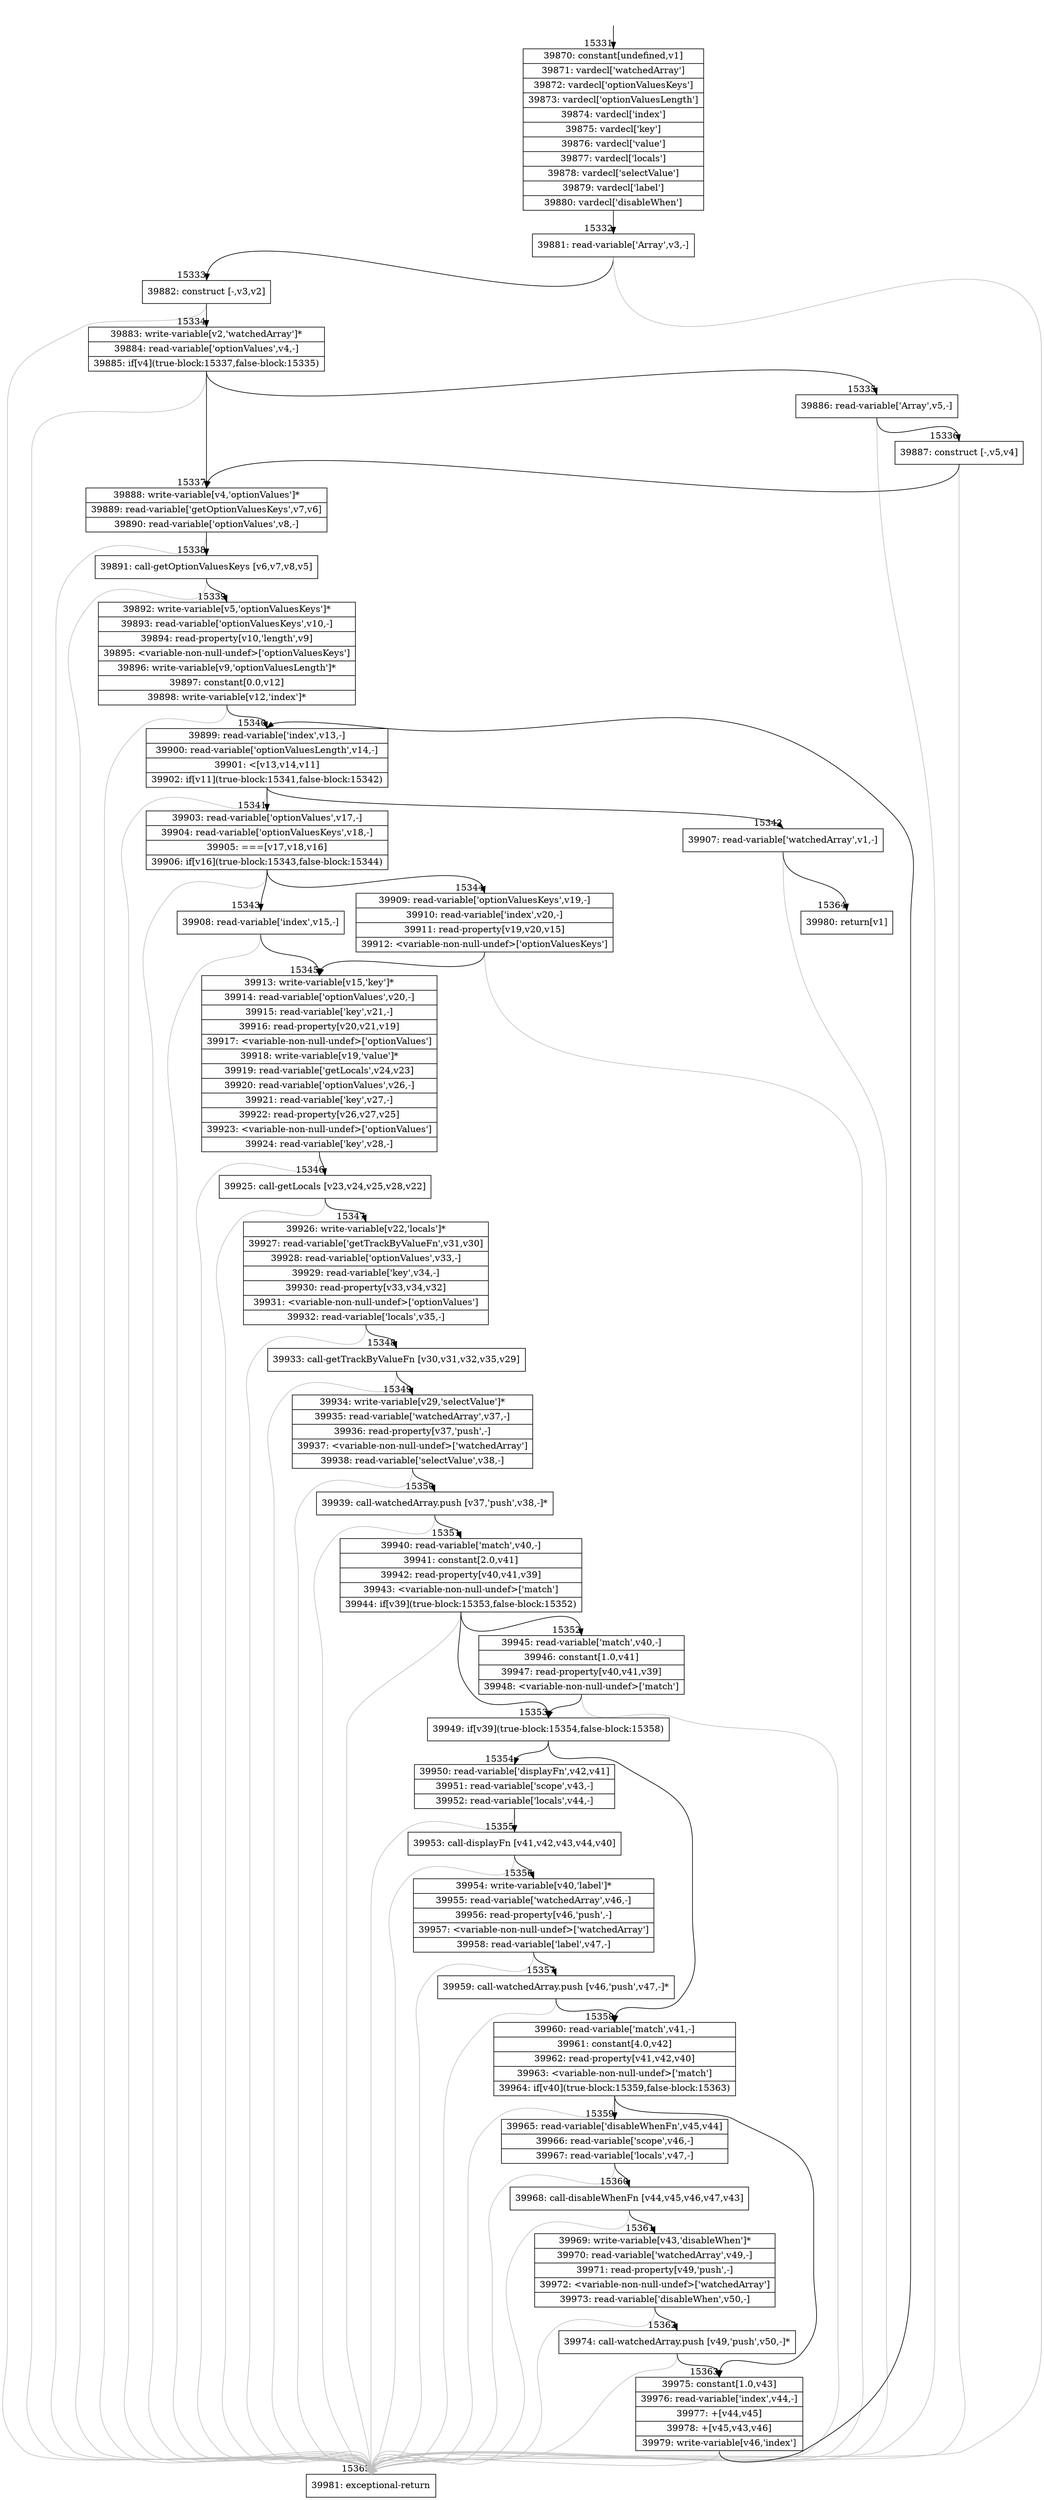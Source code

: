 digraph {
rankdir="TD"
BB_entry1237[shape=none,label=""];
BB_entry1237 -> BB15331 [tailport=s, headport=n, headlabel="    15331"]
BB15331 [shape=record label="{39870: constant[undefined,v1]|39871: vardecl['watchedArray']|39872: vardecl['optionValuesKeys']|39873: vardecl['optionValuesLength']|39874: vardecl['index']|39875: vardecl['key']|39876: vardecl['value']|39877: vardecl['locals']|39878: vardecl['selectValue']|39879: vardecl['label']|39880: vardecl['disableWhen']}" ] 
BB15331 -> BB15332 [tailport=s, headport=n, headlabel="      15332"]
BB15332 [shape=record label="{39881: read-variable['Array',v3,-]}" ] 
BB15332 -> BB15333 [tailport=s, headport=n, headlabel="      15333"]
BB15332 -> BB15365 [tailport=s, headport=n, color=gray, headlabel="      15365"]
BB15333 [shape=record label="{39882: construct [-,v3,v2]}" ] 
BB15333 -> BB15334 [tailport=s, headport=n, headlabel="      15334"]
BB15333 -> BB15365 [tailport=s, headport=n, color=gray]
BB15334 [shape=record label="{39883: write-variable[v2,'watchedArray']*|39884: read-variable['optionValues',v4,-]|39885: if[v4](true-block:15337,false-block:15335)}" ] 
BB15334 -> BB15337 [tailport=s, headport=n, headlabel="      15337"]
BB15334 -> BB15335 [tailport=s, headport=n, headlabel="      15335"]
BB15334 -> BB15365 [tailport=s, headport=n, color=gray]
BB15335 [shape=record label="{39886: read-variable['Array',v5,-]}" ] 
BB15335 -> BB15336 [tailport=s, headport=n, headlabel="      15336"]
BB15335 -> BB15365 [tailport=s, headport=n, color=gray]
BB15336 [shape=record label="{39887: construct [-,v5,v4]}" ] 
BB15336 -> BB15337 [tailport=s, headport=n]
BB15336 -> BB15365 [tailport=s, headport=n, color=gray]
BB15337 [shape=record label="{39888: write-variable[v4,'optionValues']*|39889: read-variable['getOptionValuesKeys',v7,v6]|39890: read-variable['optionValues',v8,-]}" ] 
BB15337 -> BB15338 [tailport=s, headport=n, headlabel="      15338"]
BB15337 -> BB15365 [tailport=s, headport=n, color=gray]
BB15338 [shape=record label="{39891: call-getOptionValuesKeys [v6,v7,v8,v5]}" ] 
BB15338 -> BB15339 [tailport=s, headport=n, headlabel="      15339"]
BB15338 -> BB15365 [tailport=s, headport=n, color=gray]
BB15339 [shape=record label="{39892: write-variable[v5,'optionValuesKeys']*|39893: read-variable['optionValuesKeys',v10,-]|39894: read-property[v10,'length',v9]|39895: \<variable-non-null-undef\>['optionValuesKeys']|39896: write-variable[v9,'optionValuesLength']*|39897: constant[0.0,v12]|39898: write-variable[v12,'index']*}" ] 
BB15339 -> BB15340 [tailport=s, headport=n, headlabel="      15340"]
BB15339 -> BB15365 [tailport=s, headport=n, color=gray]
BB15340 [shape=record label="{39899: read-variable['index',v13,-]|39900: read-variable['optionValuesLength',v14,-]|39901: \<[v13,v14,v11]|39902: if[v11](true-block:15341,false-block:15342)}" ] 
BB15340 -> BB15341 [tailport=s, headport=n, headlabel="      15341"]
BB15340 -> BB15342 [tailport=s, headport=n, headlabel="      15342"]
BB15340 -> BB15365 [tailport=s, headport=n, color=gray]
BB15341 [shape=record label="{39903: read-variable['optionValues',v17,-]|39904: read-variable['optionValuesKeys',v18,-]|39905: ===[v17,v18,v16]|39906: if[v16](true-block:15343,false-block:15344)}" ] 
BB15341 -> BB15343 [tailport=s, headport=n, headlabel="      15343"]
BB15341 -> BB15344 [tailport=s, headport=n, headlabel="      15344"]
BB15341 -> BB15365 [tailport=s, headport=n, color=gray]
BB15342 [shape=record label="{39907: read-variable['watchedArray',v1,-]}" ] 
BB15342 -> BB15364 [tailport=s, headport=n, headlabel="      15364"]
BB15342 -> BB15365 [tailport=s, headport=n, color=gray]
BB15343 [shape=record label="{39908: read-variable['index',v15,-]}" ] 
BB15343 -> BB15345 [tailport=s, headport=n, headlabel="      15345"]
BB15343 -> BB15365 [tailport=s, headport=n, color=gray]
BB15344 [shape=record label="{39909: read-variable['optionValuesKeys',v19,-]|39910: read-variable['index',v20,-]|39911: read-property[v19,v20,v15]|39912: \<variable-non-null-undef\>['optionValuesKeys']}" ] 
BB15344 -> BB15345 [tailport=s, headport=n]
BB15344 -> BB15365 [tailport=s, headport=n, color=gray]
BB15345 [shape=record label="{39913: write-variable[v15,'key']*|39914: read-variable['optionValues',v20,-]|39915: read-variable['key',v21,-]|39916: read-property[v20,v21,v19]|39917: \<variable-non-null-undef\>['optionValues']|39918: write-variable[v19,'value']*|39919: read-variable['getLocals',v24,v23]|39920: read-variable['optionValues',v26,-]|39921: read-variable['key',v27,-]|39922: read-property[v26,v27,v25]|39923: \<variable-non-null-undef\>['optionValues']|39924: read-variable['key',v28,-]}" ] 
BB15345 -> BB15346 [tailport=s, headport=n, headlabel="      15346"]
BB15345 -> BB15365 [tailport=s, headport=n, color=gray]
BB15346 [shape=record label="{39925: call-getLocals [v23,v24,v25,v28,v22]}" ] 
BB15346 -> BB15347 [tailport=s, headport=n, headlabel="      15347"]
BB15346 -> BB15365 [tailport=s, headport=n, color=gray]
BB15347 [shape=record label="{39926: write-variable[v22,'locals']*|39927: read-variable['getTrackByValueFn',v31,v30]|39928: read-variable['optionValues',v33,-]|39929: read-variable['key',v34,-]|39930: read-property[v33,v34,v32]|39931: \<variable-non-null-undef\>['optionValues']|39932: read-variable['locals',v35,-]}" ] 
BB15347 -> BB15348 [tailport=s, headport=n, headlabel="      15348"]
BB15347 -> BB15365 [tailport=s, headport=n, color=gray]
BB15348 [shape=record label="{39933: call-getTrackByValueFn [v30,v31,v32,v35,v29]}" ] 
BB15348 -> BB15349 [tailport=s, headport=n, headlabel="      15349"]
BB15348 -> BB15365 [tailport=s, headport=n, color=gray]
BB15349 [shape=record label="{39934: write-variable[v29,'selectValue']*|39935: read-variable['watchedArray',v37,-]|39936: read-property[v37,'push',-]|39937: \<variable-non-null-undef\>['watchedArray']|39938: read-variable['selectValue',v38,-]}" ] 
BB15349 -> BB15350 [tailport=s, headport=n, headlabel="      15350"]
BB15349 -> BB15365 [tailport=s, headport=n, color=gray]
BB15350 [shape=record label="{39939: call-watchedArray.push [v37,'push',v38,-]*}" ] 
BB15350 -> BB15351 [tailport=s, headport=n, headlabel="      15351"]
BB15350 -> BB15365 [tailport=s, headport=n, color=gray]
BB15351 [shape=record label="{39940: read-variable['match',v40,-]|39941: constant[2.0,v41]|39942: read-property[v40,v41,v39]|39943: \<variable-non-null-undef\>['match']|39944: if[v39](true-block:15353,false-block:15352)}" ] 
BB15351 -> BB15353 [tailport=s, headport=n, headlabel="      15353"]
BB15351 -> BB15352 [tailport=s, headport=n, headlabel="      15352"]
BB15351 -> BB15365 [tailport=s, headport=n, color=gray]
BB15352 [shape=record label="{39945: read-variable['match',v40,-]|39946: constant[1.0,v41]|39947: read-property[v40,v41,v39]|39948: \<variable-non-null-undef\>['match']}" ] 
BB15352 -> BB15353 [tailport=s, headport=n]
BB15352 -> BB15365 [tailport=s, headport=n, color=gray]
BB15353 [shape=record label="{39949: if[v39](true-block:15354,false-block:15358)}" ] 
BB15353 -> BB15354 [tailport=s, headport=n, headlabel="      15354"]
BB15353 -> BB15358 [tailport=s, headport=n, headlabel="      15358"]
BB15354 [shape=record label="{39950: read-variable['displayFn',v42,v41]|39951: read-variable['scope',v43,-]|39952: read-variable['locals',v44,-]}" ] 
BB15354 -> BB15355 [tailport=s, headport=n, headlabel="      15355"]
BB15354 -> BB15365 [tailport=s, headport=n, color=gray]
BB15355 [shape=record label="{39953: call-displayFn [v41,v42,v43,v44,v40]}" ] 
BB15355 -> BB15356 [tailport=s, headport=n, headlabel="      15356"]
BB15355 -> BB15365 [tailport=s, headport=n, color=gray]
BB15356 [shape=record label="{39954: write-variable[v40,'label']*|39955: read-variable['watchedArray',v46,-]|39956: read-property[v46,'push',-]|39957: \<variable-non-null-undef\>['watchedArray']|39958: read-variable['label',v47,-]}" ] 
BB15356 -> BB15357 [tailport=s, headport=n, headlabel="      15357"]
BB15356 -> BB15365 [tailport=s, headport=n, color=gray]
BB15357 [shape=record label="{39959: call-watchedArray.push [v46,'push',v47,-]*}" ] 
BB15357 -> BB15358 [tailport=s, headport=n]
BB15357 -> BB15365 [tailport=s, headport=n, color=gray]
BB15358 [shape=record label="{39960: read-variable['match',v41,-]|39961: constant[4.0,v42]|39962: read-property[v41,v42,v40]|39963: \<variable-non-null-undef\>['match']|39964: if[v40](true-block:15359,false-block:15363)}" ] 
BB15358 -> BB15359 [tailport=s, headport=n, headlabel="      15359"]
BB15358 -> BB15363 [tailport=s, headport=n, headlabel="      15363"]
BB15358 -> BB15365 [tailport=s, headport=n, color=gray]
BB15359 [shape=record label="{39965: read-variable['disableWhenFn',v45,v44]|39966: read-variable['scope',v46,-]|39967: read-variable['locals',v47,-]}" ] 
BB15359 -> BB15360 [tailport=s, headport=n, headlabel="      15360"]
BB15359 -> BB15365 [tailport=s, headport=n, color=gray]
BB15360 [shape=record label="{39968: call-disableWhenFn [v44,v45,v46,v47,v43]}" ] 
BB15360 -> BB15361 [tailport=s, headport=n, headlabel="      15361"]
BB15360 -> BB15365 [tailport=s, headport=n, color=gray]
BB15361 [shape=record label="{39969: write-variable[v43,'disableWhen']*|39970: read-variable['watchedArray',v49,-]|39971: read-property[v49,'push',-]|39972: \<variable-non-null-undef\>['watchedArray']|39973: read-variable['disableWhen',v50,-]}" ] 
BB15361 -> BB15362 [tailport=s, headport=n, headlabel="      15362"]
BB15361 -> BB15365 [tailport=s, headport=n, color=gray]
BB15362 [shape=record label="{39974: call-watchedArray.push [v49,'push',v50,-]*}" ] 
BB15362 -> BB15363 [tailport=s, headport=n]
BB15362 -> BB15365 [tailport=s, headport=n, color=gray]
BB15363 [shape=record label="{39975: constant[1.0,v43]|39976: read-variable['index',v44,-]|39977: +[v44,v45]|39978: +[v45,v43,v46]|39979: write-variable[v46,'index']}" ] 
BB15363 -> BB15340 [tailport=s, headport=n]
BB15363 -> BB15365 [tailport=s, headport=n, color=gray]
BB15364 [shape=record label="{39980: return[v1]}" ] 
BB15365 [shape=record label="{39981: exceptional-return}" ] 
//#$~ 26067
}

